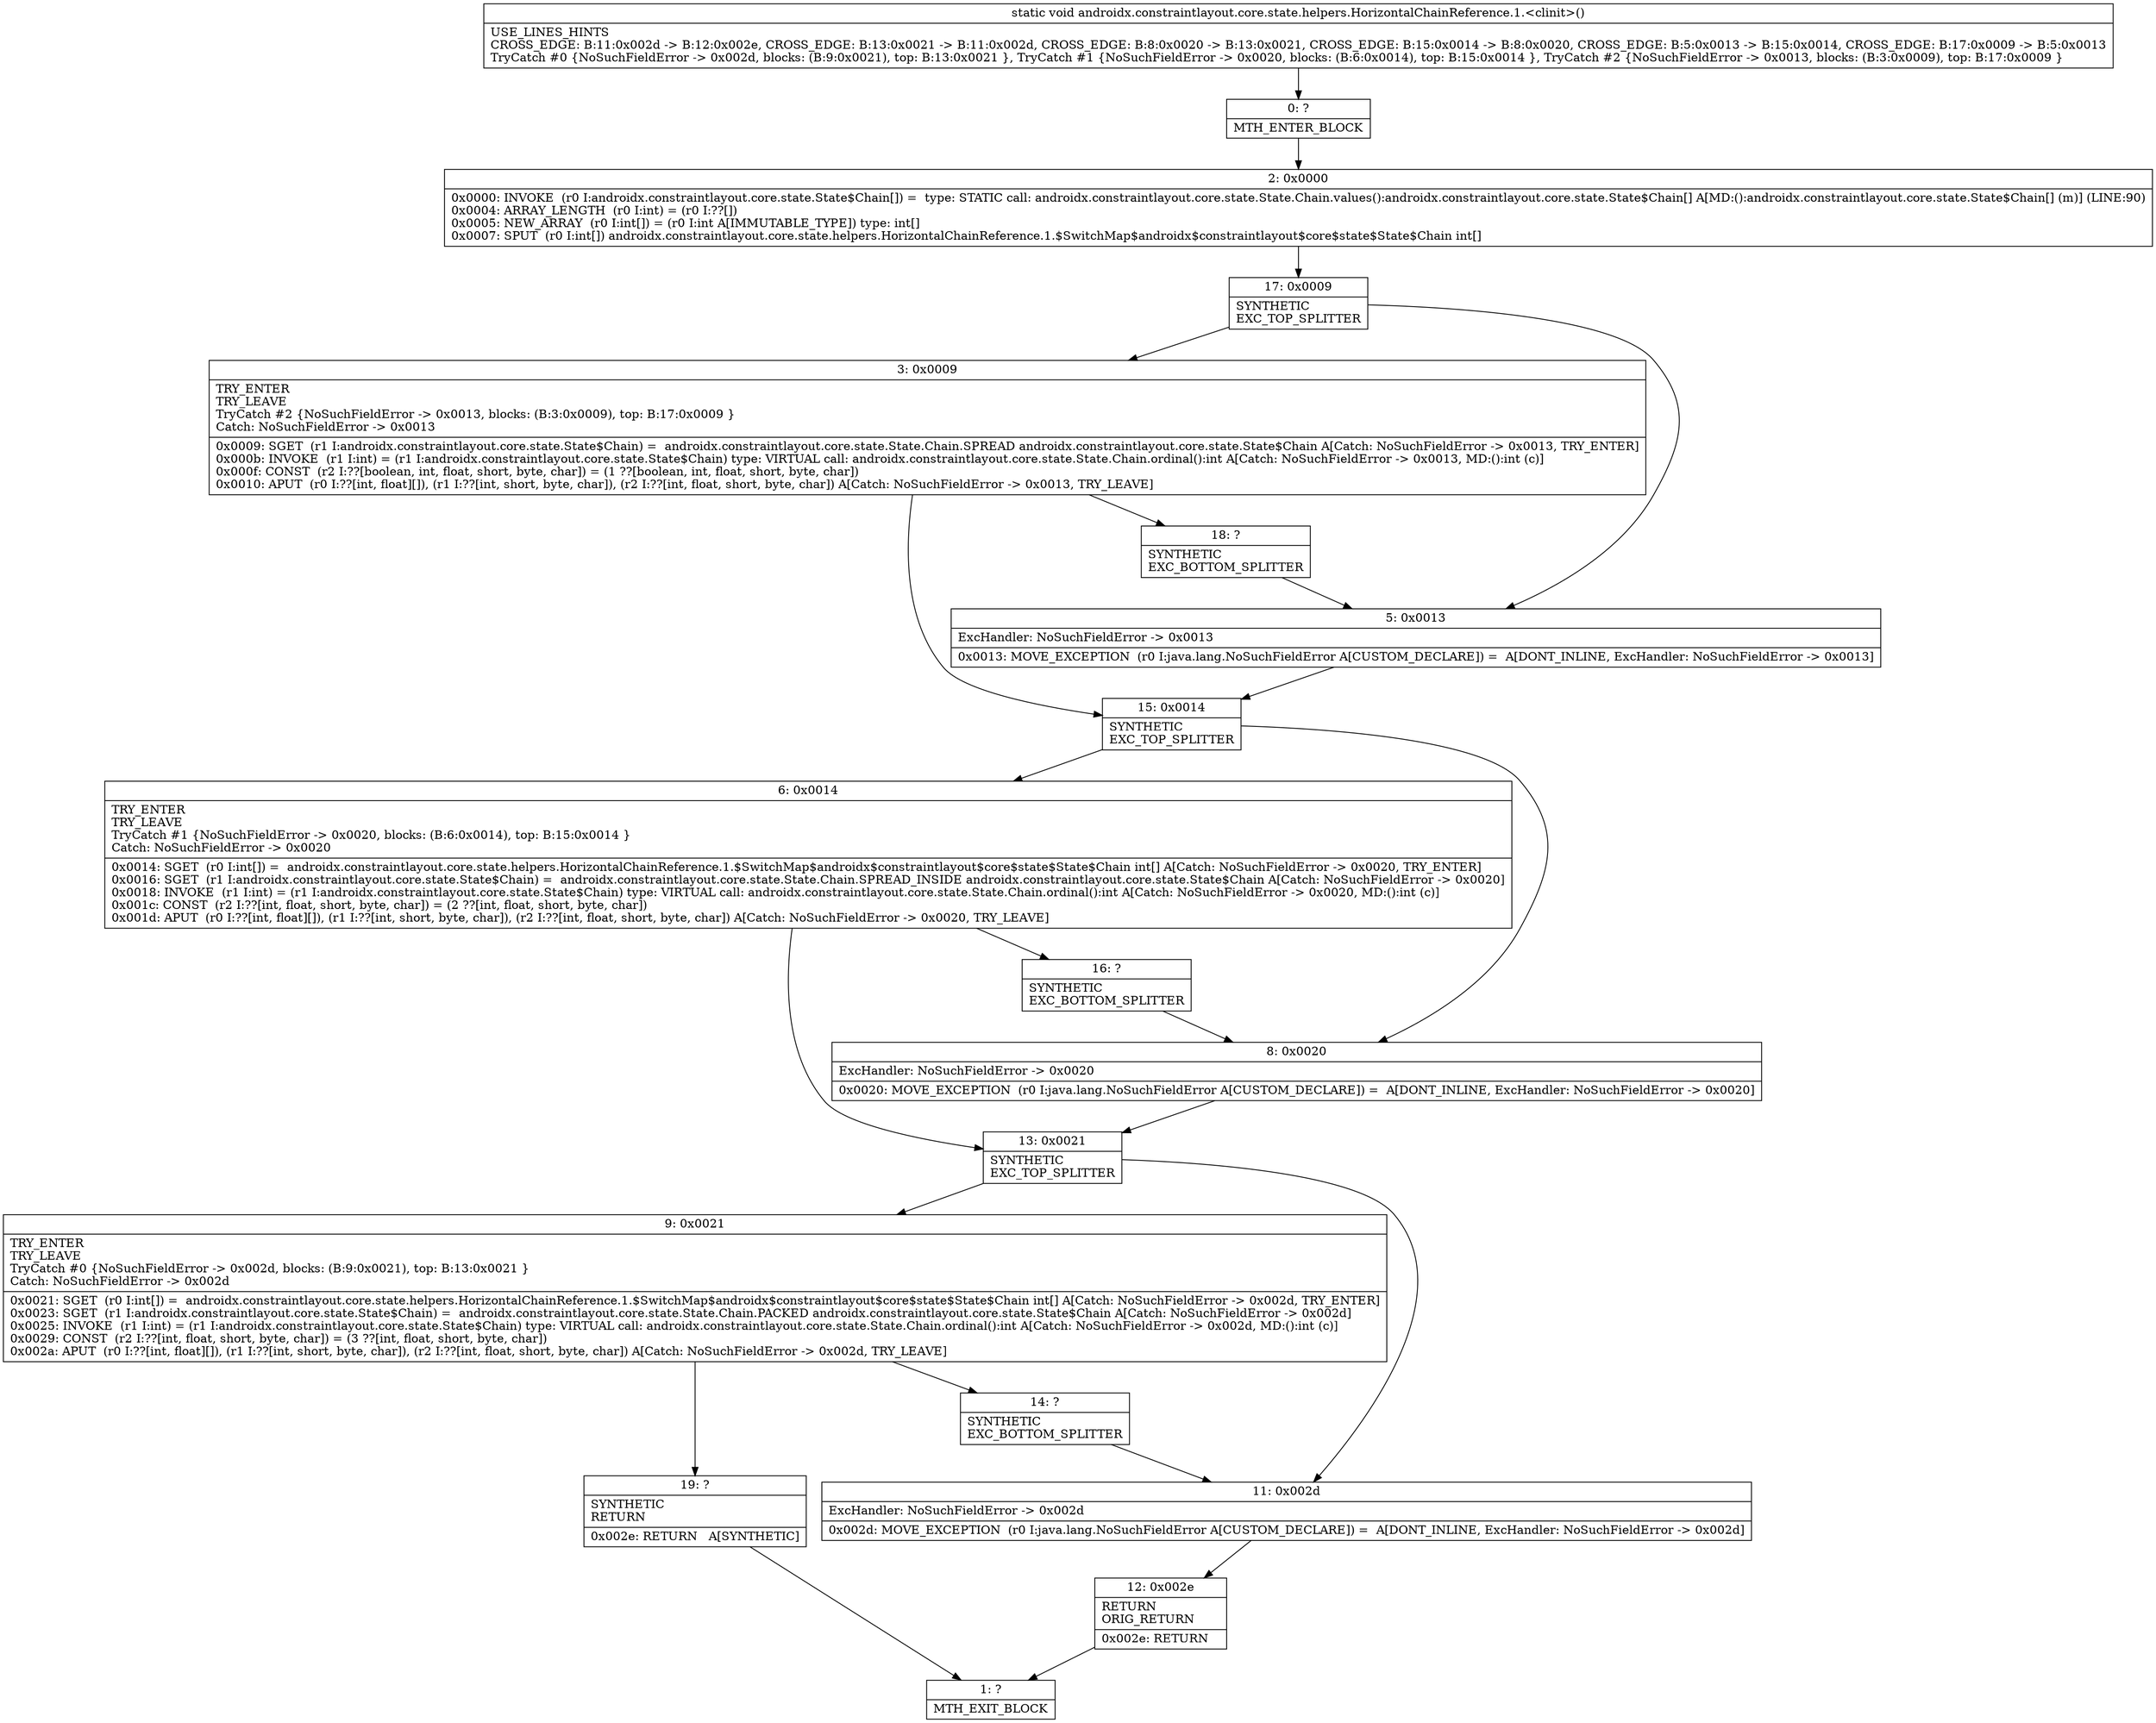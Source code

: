digraph "CFG forandroidx.constraintlayout.core.state.helpers.HorizontalChainReference.1.\<clinit\>()V" {
Node_0 [shape=record,label="{0\:\ ?|MTH_ENTER_BLOCK\l}"];
Node_2 [shape=record,label="{2\:\ 0x0000|0x0000: INVOKE  (r0 I:androidx.constraintlayout.core.state.State$Chain[]) =  type: STATIC call: androidx.constraintlayout.core.state.State.Chain.values():androidx.constraintlayout.core.state.State$Chain[] A[MD:():androidx.constraintlayout.core.state.State$Chain[] (m)] (LINE:90)\l0x0004: ARRAY_LENGTH  (r0 I:int) = (r0 I:??[]) \l0x0005: NEW_ARRAY  (r0 I:int[]) = (r0 I:int A[IMMUTABLE_TYPE]) type: int[] \l0x0007: SPUT  (r0 I:int[]) androidx.constraintlayout.core.state.helpers.HorizontalChainReference.1.$SwitchMap$androidx$constraintlayout$core$state$State$Chain int[] \l}"];
Node_17 [shape=record,label="{17\:\ 0x0009|SYNTHETIC\lEXC_TOP_SPLITTER\l}"];
Node_3 [shape=record,label="{3\:\ 0x0009|TRY_ENTER\lTRY_LEAVE\lTryCatch #2 \{NoSuchFieldError \-\> 0x0013, blocks: (B:3:0x0009), top: B:17:0x0009 \}\lCatch: NoSuchFieldError \-\> 0x0013\l|0x0009: SGET  (r1 I:androidx.constraintlayout.core.state.State$Chain) =  androidx.constraintlayout.core.state.State.Chain.SPREAD androidx.constraintlayout.core.state.State$Chain A[Catch: NoSuchFieldError \-\> 0x0013, TRY_ENTER]\l0x000b: INVOKE  (r1 I:int) = (r1 I:androidx.constraintlayout.core.state.State$Chain) type: VIRTUAL call: androidx.constraintlayout.core.state.State.Chain.ordinal():int A[Catch: NoSuchFieldError \-\> 0x0013, MD:():int (c)]\l0x000f: CONST  (r2 I:??[boolean, int, float, short, byte, char]) = (1 ??[boolean, int, float, short, byte, char]) \l0x0010: APUT  (r0 I:??[int, float][]), (r1 I:??[int, short, byte, char]), (r2 I:??[int, float, short, byte, char]) A[Catch: NoSuchFieldError \-\> 0x0013, TRY_LEAVE]\l}"];
Node_15 [shape=record,label="{15\:\ 0x0014|SYNTHETIC\lEXC_TOP_SPLITTER\l}"];
Node_6 [shape=record,label="{6\:\ 0x0014|TRY_ENTER\lTRY_LEAVE\lTryCatch #1 \{NoSuchFieldError \-\> 0x0020, blocks: (B:6:0x0014), top: B:15:0x0014 \}\lCatch: NoSuchFieldError \-\> 0x0020\l|0x0014: SGET  (r0 I:int[]) =  androidx.constraintlayout.core.state.helpers.HorizontalChainReference.1.$SwitchMap$androidx$constraintlayout$core$state$State$Chain int[] A[Catch: NoSuchFieldError \-\> 0x0020, TRY_ENTER]\l0x0016: SGET  (r1 I:androidx.constraintlayout.core.state.State$Chain) =  androidx.constraintlayout.core.state.State.Chain.SPREAD_INSIDE androidx.constraintlayout.core.state.State$Chain A[Catch: NoSuchFieldError \-\> 0x0020]\l0x0018: INVOKE  (r1 I:int) = (r1 I:androidx.constraintlayout.core.state.State$Chain) type: VIRTUAL call: androidx.constraintlayout.core.state.State.Chain.ordinal():int A[Catch: NoSuchFieldError \-\> 0x0020, MD:():int (c)]\l0x001c: CONST  (r2 I:??[int, float, short, byte, char]) = (2 ??[int, float, short, byte, char]) \l0x001d: APUT  (r0 I:??[int, float][]), (r1 I:??[int, short, byte, char]), (r2 I:??[int, float, short, byte, char]) A[Catch: NoSuchFieldError \-\> 0x0020, TRY_LEAVE]\l}"];
Node_13 [shape=record,label="{13\:\ 0x0021|SYNTHETIC\lEXC_TOP_SPLITTER\l}"];
Node_9 [shape=record,label="{9\:\ 0x0021|TRY_ENTER\lTRY_LEAVE\lTryCatch #0 \{NoSuchFieldError \-\> 0x002d, blocks: (B:9:0x0021), top: B:13:0x0021 \}\lCatch: NoSuchFieldError \-\> 0x002d\l|0x0021: SGET  (r0 I:int[]) =  androidx.constraintlayout.core.state.helpers.HorizontalChainReference.1.$SwitchMap$androidx$constraintlayout$core$state$State$Chain int[] A[Catch: NoSuchFieldError \-\> 0x002d, TRY_ENTER]\l0x0023: SGET  (r1 I:androidx.constraintlayout.core.state.State$Chain) =  androidx.constraintlayout.core.state.State.Chain.PACKED androidx.constraintlayout.core.state.State$Chain A[Catch: NoSuchFieldError \-\> 0x002d]\l0x0025: INVOKE  (r1 I:int) = (r1 I:androidx.constraintlayout.core.state.State$Chain) type: VIRTUAL call: androidx.constraintlayout.core.state.State.Chain.ordinal():int A[Catch: NoSuchFieldError \-\> 0x002d, MD:():int (c)]\l0x0029: CONST  (r2 I:??[int, float, short, byte, char]) = (3 ??[int, float, short, byte, char]) \l0x002a: APUT  (r0 I:??[int, float][]), (r1 I:??[int, short, byte, char]), (r2 I:??[int, float, short, byte, char]) A[Catch: NoSuchFieldError \-\> 0x002d, TRY_LEAVE]\l}"];
Node_14 [shape=record,label="{14\:\ ?|SYNTHETIC\lEXC_BOTTOM_SPLITTER\l}"];
Node_19 [shape=record,label="{19\:\ ?|SYNTHETIC\lRETURN\l|0x002e: RETURN   A[SYNTHETIC]\l}"];
Node_1 [shape=record,label="{1\:\ ?|MTH_EXIT_BLOCK\l}"];
Node_11 [shape=record,label="{11\:\ 0x002d|ExcHandler: NoSuchFieldError \-\> 0x002d\l|0x002d: MOVE_EXCEPTION  (r0 I:java.lang.NoSuchFieldError A[CUSTOM_DECLARE]) =  A[DONT_INLINE, ExcHandler: NoSuchFieldError \-\> 0x002d]\l}"];
Node_12 [shape=record,label="{12\:\ 0x002e|RETURN\lORIG_RETURN\l|0x002e: RETURN   \l}"];
Node_16 [shape=record,label="{16\:\ ?|SYNTHETIC\lEXC_BOTTOM_SPLITTER\l}"];
Node_8 [shape=record,label="{8\:\ 0x0020|ExcHandler: NoSuchFieldError \-\> 0x0020\l|0x0020: MOVE_EXCEPTION  (r0 I:java.lang.NoSuchFieldError A[CUSTOM_DECLARE]) =  A[DONT_INLINE, ExcHandler: NoSuchFieldError \-\> 0x0020]\l}"];
Node_18 [shape=record,label="{18\:\ ?|SYNTHETIC\lEXC_BOTTOM_SPLITTER\l}"];
Node_5 [shape=record,label="{5\:\ 0x0013|ExcHandler: NoSuchFieldError \-\> 0x0013\l|0x0013: MOVE_EXCEPTION  (r0 I:java.lang.NoSuchFieldError A[CUSTOM_DECLARE]) =  A[DONT_INLINE, ExcHandler: NoSuchFieldError \-\> 0x0013]\l}"];
MethodNode[shape=record,label="{static void androidx.constraintlayout.core.state.helpers.HorizontalChainReference.1.\<clinit\>()  | USE_LINES_HINTS\lCROSS_EDGE: B:11:0x002d \-\> B:12:0x002e, CROSS_EDGE: B:13:0x0021 \-\> B:11:0x002d, CROSS_EDGE: B:8:0x0020 \-\> B:13:0x0021, CROSS_EDGE: B:15:0x0014 \-\> B:8:0x0020, CROSS_EDGE: B:5:0x0013 \-\> B:15:0x0014, CROSS_EDGE: B:17:0x0009 \-\> B:5:0x0013\lTryCatch #0 \{NoSuchFieldError \-\> 0x002d, blocks: (B:9:0x0021), top: B:13:0x0021 \}, TryCatch #1 \{NoSuchFieldError \-\> 0x0020, blocks: (B:6:0x0014), top: B:15:0x0014 \}, TryCatch #2 \{NoSuchFieldError \-\> 0x0013, blocks: (B:3:0x0009), top: B:17:0x0009 \}\l}"];
MethodNode -> Node_0;Node_0 -> Node_2;
Node_2 -> Node_17;
Node_17 -> Node_3;
Node_17 -> Node_5;
Node_3 -> Node_15;
Node_3 -> Node_18;
Node_15 -> Node_6;
Node_15 -> Node_8;
Node_6 -> Node_13;
Node_6 -> Node_16;
Node_13 -> Node_9;
Node_13 -> Node_11;
Node_9 -> Node_14;
Node_9 -> Node_19;
Node_14 -> Node_11;
Node_19 -> Node_1;
Node_11 -> Node_12;
Node_12 -> Node_1;
Node_16 -> Node_8;
Node_8 -> Node_13;
Node_18 -> Node_5;
Node_5 -> Node_15;
}

